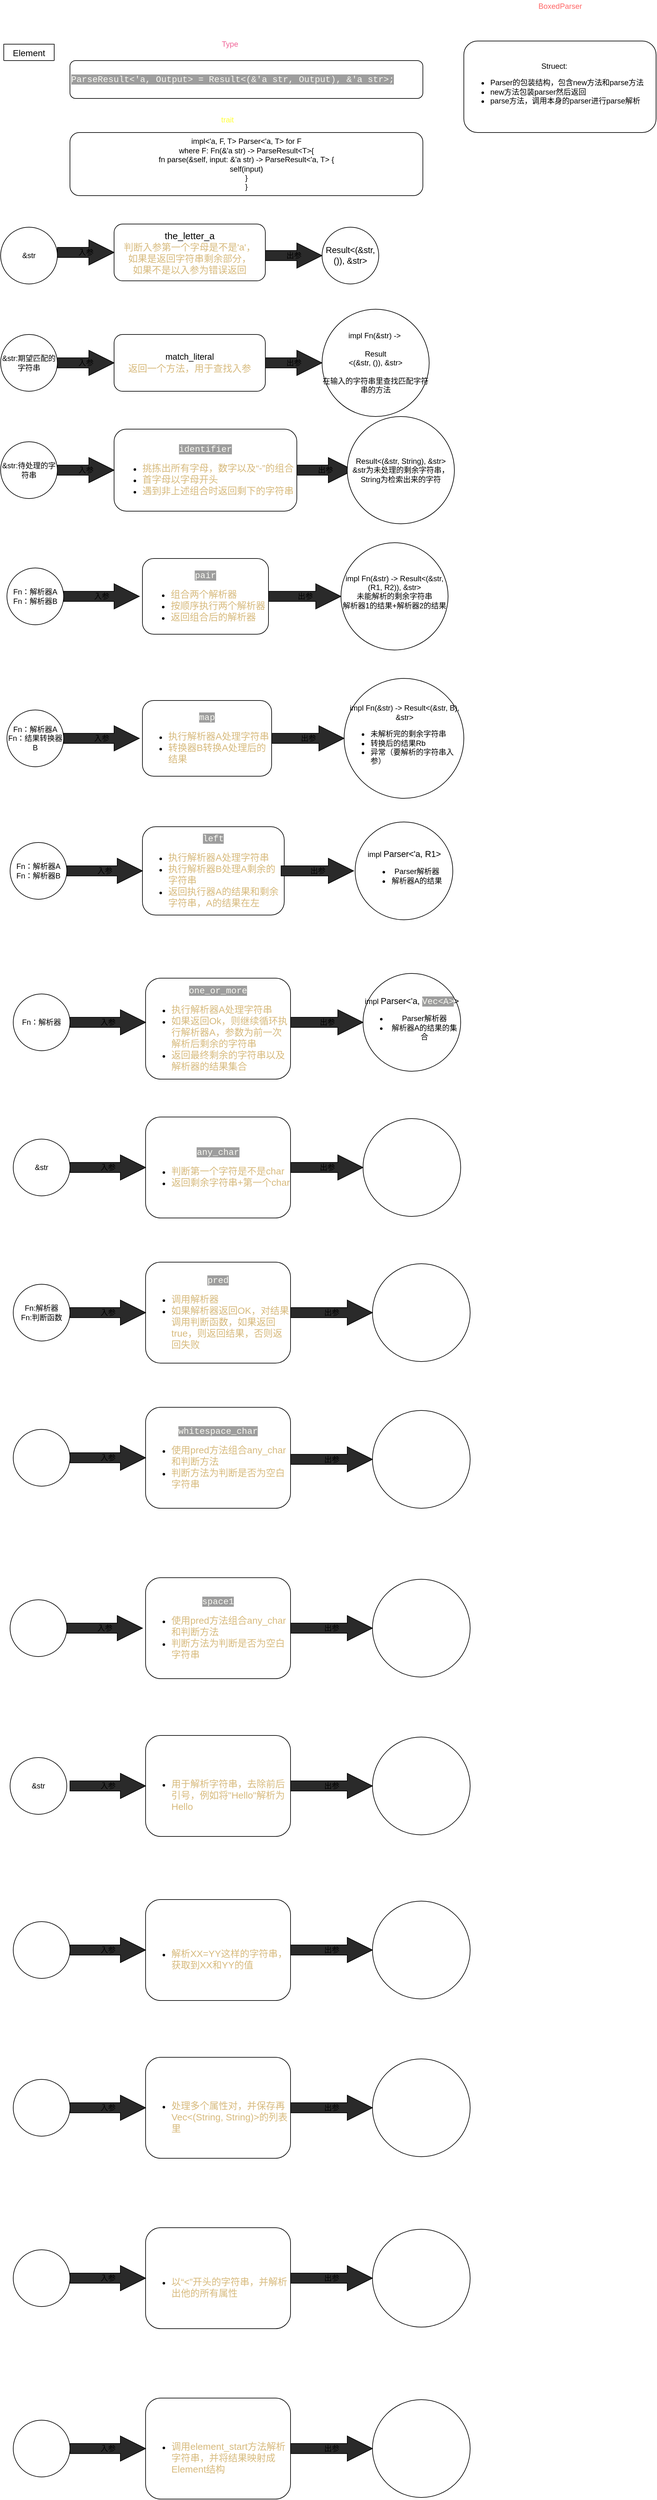 <mxfile>
    <diagram id="ITNncZc6mTnSc8X_e-E-" name="Page-1">
        <mxGraphModel dx="898" dy="1717" grid="1" gridSize="10" guides="1" tooltips="1" connect="1" arrows="1" fold="1" page="1" pageScale="1" pageWidth="827" pageHeight="1169" math="0" shadow="0">
            <root>
                <mxCell id="0"/>
                <mxCell id="1" parent="0"/>
                <mxCell id="2" value="&lt;p style=&quot;line-height: 0%&quot;&gt;&lt;/p&gt;&lt;span style=&quot;font-size: 15px ; text-align: justify&quot;&gt;the_letter_a&lt;/span&gt;&lt;br&gt;&lt;span style=&quot;color: rgb(215 , 186 , 125) ; font-size: 15px ; text-align: justify&quot;&gt;判断入参第一个字母是不是'a'，&lt;/span&gt;&lt;br&gt;&lt;span style=&quot;color: rgb(215 , 186 , 125) ; font-size: 15px ; text-align: justify&quot;&gt;如果是返回字符串剩余部分，&lt;/span&gt;&lt;br&gt;&lt;span style=&quot;font-size: 15px ; color: rgb(215 , 186 , 125)&quot;&gt;如果不是以入参为错误返回&lt;/span&gt;&lt;br&gt;&lt;p&gt;&lt;/p&gt;" style="rounded=1;whiteSpace=wrap;html=1;align=center;verticalAlign=middle;" parent="1" vertex="1">
                    <mxGeometry x="230" y="85" width="240" height="90" as="geometry"/>
                </mxCell>
                <mxCell id="3" value="Element" style="swimlane;fontStyle=0;childLayout=stackLayout;horizontal=1;startSize=26;horizontalStack=0;resizeParent=1;resizeParentMax=0;resizeLast=0;collapsible=1;marginBottom=0;align=center;fontSize=14;" parent="1" vertex="1" collapsed="1">
                    <mxGeometry x="55" y="-200" width="80" height="26" as="geometry">
                        <mxRectangle x="40" y="30" width="160" height="116" as="alternateBounds"/>
                    </mxGeometry>
                </mxCell>
                <mxCell id="4" value="name:String" style="text;strokeColor=none;fillColor=none;spacingLeft=4;spacingRight=4;overflow=hidden;rotatable=0;points=[[0,0.5],[1,0.5]];portConstraint=eastwest;fontSize=12;" parent="3" vertex="1">
                    <mxGeometry y="26" width="80" height="30" as="geometry"/>
                </mxCell>
                <mxCell id="5" value="attributes:Vec&lt;(String, String)&gt;" style="text;strokeColor=none;fillColor=none;spacingLeft=4;spacingRight=4;overflow=hidden;rotatable=0;points=[[0,0.5],[1,0.5]];portConstraint=eastwest;fontSize=12;" parent="3" vertex="1">
                    <mxGeometry y="56" width="80" height="30" as="geometry"/>
                </mxCell>
                <mxCell id="6" value="children:Vec&lt;Element&gt;" style="text;strokeColor=none;fillColor=none;spacingLeft=4;spacingRight=4;overflow=hidden;rotatable=0;points=[[0,0.5],[1,0.5]];portConstraint=eastwest;fontSize=12;" parent="3" vertex="1">
                    <mxGeometry y="86" width="80" height="30" as="geometry"/>
                </mxCell>
                <mxCell id="7" value="&amp;amp;str" style="ellipse;whiteSpace=wrap;html=1;aspect=fixed;" parent="1" vertex="1">
                    <mxGeometry x="50" y="90" width="90" height="90" as="geometry"/>
                </mxCell>
                <mxCell id="8" value="&lt;span style=&quot;font-family: , &amp;#34;consolas&amp;#34; , &amp;#34;liberation mono&amp;#34; , &amp;#34;menlo&amp;#34; , monospace ; font-size: 13.6px&quot;&gt;Result&amp;lt;(&amp;amp;str, ()), &amp;amp;str&amp;gt;&lt;/span&gt;" style="ellipse;whiteSpace=wrap;html=1;aspect=fixed;" parent="1" vertex="1">
                    <mxGeometry x="560" y="90" width="90" height="90" as="geometry"/>
                </mxCell>
                <mxCell id="9" value="入参" style="html=1;shadow=0;dashed=0;align=center;verticalAlign=middle;shape=mxgraph.arrows2.arrow;dy=0.6;dx=40;notch=0;rounded=1;fillColor=#2a2a2a;gradientColor=none;" parent="1" vertex="1">
                    <mxGeometry x="140" y="110" width="90" height="40" as="geometry"/>
                </mxCell>
                <mxCell id="10" value="出参" style="html=1;shadow=0;dashed=0;align=center;verticalAlign=middle;shape=mxgraph.arrows2.arrow;dy=0.6;dx=40;notch=0;rounded=1;fillColor=#2a2a2a;gradientColor=none;" parent="1" vertex="1">
                    <mxGeometry x="470" y="115" width="90" height="40" as="geometry"/>
                </mxCell>
                <mxCell id="11" value="&lt;p style=&quot;line-height: 0%&quot;&gt;&lt;/p&gt;&lt;span style=&quot;font-size: 13.6px ; text-align: justify&quot;&gt;match_literal&lt;/span&gt;&lt;br&gt;&lt;span style=&quot;text-align: justify ; color: rgb(215 , 186 , 125) ; font-size: 15px&quot;&gt;返回一个方法，用于查找入参&lt;br&gt;&lt;/span&gt;&lt;p&gt;&lt;/p&gt;" style="rounded=1;whiteSpace=wrap;html=1;align=center;verticalAlign=middle;horizontal=1;" parent="1" vertex="1">
                    <mxGeometry x="230" y="260" width="240" height="90" as="geometry"/>
                </mxCell>
                <mxCell id="12" value="&amp;amp;str:期望匹配的字符串" style="ellipse;whiteSpace=wrap;html=1;aspect=fixed;" parent="1" vertex="1">
                    <mxGeometry x="50" y="260" width="90" height="90" as="geometry"/>
                </mxCell>
                <mxCell id="13" value="入参" style="html=1;shadow=0;dashed=0;align=center;verticalAlign=middle;shape=mxgraph.arrows2.arrow;dy=0.6;dx=40;notch=0;rounded=1;fillColor=#2a2a2a;gradientColor=none;" parent="1" vertex="1">
                    <mxGeometry x="140" y="285" width="90" height="40" as="geometry"/>
                </mxCell>
                <mxCell id="14" value="&#10;impl Fn(&amp;str) -&gt; &#10;&#10;Result&#10;&lt;(&amp;str, ()), &amp;str&gt;&#10;&#10;在输入的字符串里查找匹配字符串的方法&#10;" style="ellipse;aspect=fixed;align=center;whiteSpace=wrap;labelPosition=center;verticalLabelPosition=middle;verticalAlign=middle;" parent="1" vertex="1">
                    <mxGeometry x="560" y="220" width="170" height="170" as="geometry"/>
                </mxCell>
                <mxCell id="15" value="出参" style="html=1;shadow=0;dashed=0;align=center;verticalAlign=middle;shape=mxgraph.arrows2.arrow;dy=0.6;dx=40;notch=0;rounded=1;fillColor=#2a2a2a;gradientColor=none;" parent="1" vertex="1">
                    <mxGeometry x="470" y="285" width="90" height="40" as="geometry"/>
                </mxCell>
                <mxCell id="16" value="&lt;p style=&quot;line-height: 0%&quot;&gt;&lt;/p&gt;&lt;span style=&quot;color: rgb(248 , 248 , 242) ; font-family: &amp;#34;menlo&amp;#34; , &amp;#34;monaco&amp;#34; , &amp;#34;courier new&amp;#34; , monospace ; font-size: 14px ; background-color: rgba(10 , 10 , 10 , 0.4)&quot;&gt;identifier&lt;/span&gt;&lt;br&gt;&lt;ul&gt;&lt;li style=&quot;text-align: left&quot;&gt;&lt;span style=&quot;color: rgb(215 , 186 , 125) ; font-size: 15px&quot;&gt;挑拣出所有字母，数字以及“-”的组合&lt;/span&gt;&lt;/li&gt;&lt;li style=&quot;text-align: left&quot;&gt;&lt;span style=&quot;color: rgb(215 , 186 , 125) ; font-size: 15px&quot;&gt;首字母以字母开头&lt;/span&gt;&lt;/li&gt;&lt;li style=&quot;text-align: left&quot;&gt;&lt;span style=&quot;color: rgb(215 , 186 , 125) ; font-size: 15px&quot;&gt;遇到非上述组合时返回剩下的字符串&lt;/span&gt;&lt;/li&gt;&lt;/ul&gt;&lt;p&gt;&lt;/p&gt;" style="rounded=1;whiteSpace=wrap;html=1;align=center;verticalAlign=middle;horizontal=1;" parent="1" vertex="1">
                    <mxGeometry x="230" y="410" width="290" height="130" as="geometry"/>
                </mxCell>
                <mxCell id="17" value="&amp;amp;str:待处理的字符串" style="ellipse;whiteSpace=wrap;html=1;aspect=fixed;" parent="1" vertex="1">
                    <mxGeometry x="50" y="430" width="90" height="90" as="geometry"/>
                </mxCell>
                <mxCell id="18" value="入参" style="html=1;shadow=0;dashed=0;align=center;verticalAlign=middle;shape=mxgraph.arrows2.arrow;dy=0.6;dx=40;notch=0;rounded=1;fillColor=#2a2a2a;gradientColor=none;" parent="1" vertex="1">
                    <mxGeometry x="140" y="455" width="90" height="40" as="geometry"/>
                </mxCell>
                <mxCell id="19" value="出参" style="html=1;shadow=0;dashed=0;align=center;verticalAlign=middle;shape=mxgraph.arrows2.arrow;dy=0.6;dx=40;notch=0;rounded=1;fillColor=#2a2a2a;gradientColor=none;" parent="1" vertex="1">
                    <mxGeometry x="520" y="455" width="90" height="40" as="geometry"/>
                </mxCell>
                <mxCell id="20" value="Result&lt;(&amp;str, String), &amp;str&gt;&#10;&amp;str为未处理的剩余字符串，String为检索出来的字符" style="ellipse;aspect=fixed;align=center;whiteSpace=wrap;labelPosition=center;verticalLabelPosition=middle;verticalAlign=middle;" parent="1" vertex="1">
                    <mxGeometry x="600" y="390" width="170" height="170" as="geometry"/>
                </mxCell>
                <mxCell id="22" value="&lt;p style=&quot;line-height: 0%&quot;&gt;&lt;/p&gt;&lt;span style=&quot;color: rgb(248 , 248 , 242) ; font-family: &amp;#34;menlo&amp;#34; , &amp;#34;monaco&amp;#34; , &amp;#34;courier new&amp;#34; , monospace ; font-size: 14px ; background-color: rgba(10 , 10 , 10 , 0.4)&quot;&gt;pair&lt;/span&gt;&lt;br&gt;&lt;ul&gt;&lt;li style=&quot;text-align: left&quot;&gt;&lt;font color=&quot;#d7ba7d&quot;&gt;&lt;span style=&quot;font-size: 15px&quot;&gt;组合两个解析器&lt;/span&gt;&lt;/font&gt;&lt;/li&gt;&lt;li style=&quot;text-align: left&quot;&gt;&lt;span style=&quot;color: rgb(215 , 186 , 125) ; font-size: 15px&quot;&gt;按顺序执行两个解析器&lt;/span&gt;&lt;/li&gt;&lt;li style=&quot;text-align: left&quot;&gt;&lt;span style=&quot;color: rgb(215 , 186 , 125) ; font-size: 15px&quot;&gt;返回组合后的解析器&lt;/span&gt;&lt;/li&gt;&lt;/ul&gt;&lt;p&gt;&lt;/p&gt;" style="rounded=1;whiteSpace=wrap;html=1;align=center;verticalAlign=middle;horizontal=1;" parent="1" vertex="1">
                    <mxGeometry x="275" y="615" width="200" height="120" as="geometry"/>
                </mxCell>
                <mxCell id="23" value="Fn：解析器A&lt;br&gt;Fn：解析器B" style="ellipse;whiteSpace=wrap;html=1;aspect=fixed;" parent="1" vertex="1">
                    <mxGeometry x="60" y="630" width="90" height="90" as="geometry"/>
                </mxCell>
                <mxCell id="24" value="入参" style="html=1;shadow=0;dashed=0;align=center;verticalAlign=middle;shape=mxgraph.arrows2.arrow;dy=0.6;dx=40;notch=0;rounded=1;fillColor=#2a2a2a;gradientColor=none;" parent="1" vertex="1">
                    <mxGeometry x="150" y="655" width="120" height="40" as="geometry"/>
                </mxCell>
                <mxCell id="25" value="impl Fn(&amp;str) -&gt; Result&lt;(&amp;str, (R1, R2)), &amp;str&gt;&#10;未能解析的剩余字符串&#10;解析器1的结果+解析器2的结果&#10;" style="ellipse;aspect=fixed;align=center;whiteSpace=wrap;labelPosition=center;verticalLabelPosition=middle;verticalAlign=middle;" parent="1" vertex="1">
                    <mxGeometry x="590" y="590" width="170" height="170" as="geometry"/>
                </mxCell>
                <mxCell id="26" value="出参" style="html=1;shadow=0;dashed=0;align=center;verticalAlign=middle;shape=mxgraph.arrows2.arrow;dy=0.6;dx=40;notch=0;rounded=1;fillColor=#2a2a2a;gradientColor=none;" parent="1" vertex="1">
                    <mxGeometry x="475" y="655" width="115" height="40" as="geometry"/>
                </mxCell>
                <mxCell id="27" value="&lt;p style=&quot;line-height: 0%&quot;&gt;&lt;/p&gt;&lt;font color=&quot;#f8f8f2&quot; face=&quot;menlo, monaco, courier new, monospace&quot;&gt;&lt;span style=&quot;font-size: 14px ; background-color: rgba(10 , 10 , 10 , 0.4)&quot;&gt;map&lt;/span&gt;&lt;/font&gt;&lt;br&gt;&lt;ul&gt;&lt;li style=&quot;text-align: left&quot;&gt;&lt;font color=&quot;#d7ba7d&quot;&gt;&lt;span style=&quot;font-size: 15px&quot;&gt;执行解析器A处理字符串&lt;/span&gt;&lt;/font&gt;&lt;/li&gt;&lt;li style=&quot;text-align: left&quot;&gt;&lt;span style=&quot;color: rgb(215 , 186 , 125) ; font-size: 15px&quot;&gt;转换器B转换A处理后的结果&lt;/span&gt;&lt;/li&gt;&lt;/ul&gt;&lt;p&gt;&lt;/p&gt;" style="rounded=1;whiteSpace=wrap;html=1;align=center;verticalAlign=middle;horizontal=1;" parent="1" vertex="1">
                    <mxGeometry x="275" y="840" width="205" height="120" as="geometry"/>
                </mxCell>
                <mxCell id="28" value="Fn：解析器A&lt;br&gt;Fn：结果转换器B" style="ellipse;whiteSpace=wrap;html=1;aspect=fixed;" parent="1" vertex="1">
                    <mxGeometry x="60" y="855" width="90" height="90" as="geometry"/>
                </mxCell>
                <mxCell id="29" value="入参" style="html=1;shadow=0;dashed=0;align=center;verticalAlign=middle;shape=mxgraph.arrows2.arrow;dy=0.6;dx=40;notch=0;rounded=1;fillColor=#2a2a2a;gradientColor=none;" parent="1" vertex="1">
                    <mxGeometry x="150" y="880" width="120" height="40" as="geometry"/>
                </mxCell>
                <mxCell id="30" value="&lt;div style=&quot;text-align: center&quot;&gt;&lt;span&gt;impl Fn(&amp;amp;str) -&amp;gt; Result&amp;lt;(&amp;amp;str, B), &amp;amp;str&amp;gt;&lt;/span&gt;&lt;/div&gt;&lt;ul&gt;&lt;li&gt;未解析完的剩余字符串&lt;/li&gt;&lt;li&gt;转换后的结果Rb&lt;/li&gt;&lt;li&gt;异常（要解析的字符串入参）&lt;/li&gt;&lt;/ul&gt;" style="ellipse;aspect=fixed;align=left;whiteSpace=wrap;labelPosition=center;verticalLabelPosition=middle;verticalAlign=middle;html=1;" parent="1" vertex="1">
                    <mxGeometry x="595" y="805" width="190" height="190" as="geometry"/>
                </mxCell>
                <mxCell id="31" value="&lt;span style=&quot;color: rgb(248 , 248 , 242) ; font-family: &amp;#34;menlo&amp;#34; , &amp;#34;monaco&amp;#34; , &amp;#34;courier new&amp;#34; , monospace ; font-size: 14px ; background-color: rgba(10 , 10 , 10 , 0.4)&quot;&gt;ParseResult&amp;lt;'a, Output&amp;gt; = Result&amp;lt;(&amp;amp;'a str, Output), &amp;amp;'a str&amp;gt;;&lt;/span&gt;" style="rounded=1;whiteSpace=wrap;html=1;align=left;" parent="1" vertex="1">
                    <mxGeometry x="160" y="-174" width="560" height="60" as="geometry"/>
                </mxCell>
                <mxCell id="32" value="impl&amp;lt;'a, F, T&amp;gt; Parser&amp;lt;'a, T&amp;gt; for F &lt;br&gt;where F: Fn(&amp;amp;'a str) -&amp;gt; ParseResult&amp;lt;T&amp;gt;{&lt;br&gt;  fn parse(&amp;amp;self, input: &amp;amp;'a str) -&amp;gt; ParseResult&amp;lt;'a, T&amp;gt; {&lt;br&gt;    self(input)&lt;br&gt;  }&lt;br&gt;}" style="rounded=1;whiteSpace=wrap;align=center;html=1;" parent="1" vertex="1">
                    <mxGeometry x="160" y="-60" width="560" height="100" as="geometry"/>
                </mxCell>
                <mxCell id="33" value="Type" style="text;html=1;strokeColor=none;fillColor=none;align=center;verticalAlign=middle;whiteSpace=wrap;rounded=0;fontColor=#F06296;" parent="1" vertex="1">
                    <mxGeometry x="394" y="-210" width="40" height="20" as="geometry"/>
                </mxCell>
                <mxCell id="34" value="trait" style="text;html=1;strokeColor=none;fillColor=none;align=center;verticalAlign=middle;whiteSpace=wrap;rounded=0;fontColor=#FFFF33;" parent="1" vertex="1">
                    <mxGeometry x="390" y="-90" width="40" height="20" as="geometry"/>
                </mxCell>
                <mxCell id="35" value="&lt;p style=&quot;line-height: 0%&quot;&gt;&lt;/p&gt;&lt;font color=&quot;#f8f8f2&quot; face=&quot;menlo, monaco, courier new, monospace&quot;&gt;&lt;span style=&quot;font-size: 14px ; background-color: rgba(10 , 10 , 10 , 0.4)&quot;&gt;left&lt;/span&gt;&lt;/font&gt;&lt;br&gt;&lt;ul&gt;&lt;li style=&quot;text-align: left&quot;&gt;&lt;font color=&quot;#d7ba7d&quot;&gt;&lt;span style=&quot;font-size: 15px&quot;&gt;执行解析器A处理字符串&lt;/span&gt;&lt;/font&gt;&lt;/li&gt;&lt;li style=&quot;text-align: left&quot;&gt;&lt;span style=&quot;color: rgb(215 , 186 , 125) ; font-size: 15px&quot;&gt;执行解析器B处理A剩余的字符串&lt;/span&gt;&lt;/li&gt;&lt;li style=&quot;text-align: left&quot;&gt;&lt;span style=&quot;color: rgb(215 , 186 , 125) ; font-size: 15px&quot;&gt;返回执行器A的结果和剩余字符串，A的结果在左&lt;/span&gt;&lt;/li&gt;&lt;/ul&gt;&lt;p&gt;&lt;/p&gt;" style="rounded=1;whiteSpace=wrap;html=1;align=center;verticalAlign=middle;horizontal=1;" parent="1" vertex="1">
                    <mxGeometry x="275" y="1040" width="225" height="140" as="geometry"/>
                </mxCell>
                <mxCell id="36" value="Fn：解析器A&lt;br&gt;Fn：解析器B" style="ellipse;whiteSpace=wrap;html=1;aspect=fixed;" parent="1" vertex="1">
                    <mxGeometry x="65" y="1065" width="90" height="90" as="geometry"/>
                </mxCell>
                <mxCell id="37" value="入参" style="html=1;shadow=0;dashed=0;align=center;verticalAlign=middle;shape=mxgraph.arrows2.arrow;dy=0.6;dx=40;notch=0;rounded=1;fillColor=#2a2a2a;gradientColor=none;" parent="1" vertex="1">
                    <mxGeometry x="155" y="1090" width="120" height="40" as="geometry"/>
                </mxCell>
                <mxCell id="38" value="出参" style="html=1;shadow=0;dashed=0;align=center;verticalAlign=middle;shape=mxgraph.arrows2.arrow;dy=0.6;dx=40;notch=0;rounded=1;fillColor=#2a2a2a;gradientColor=none;" parent="1" vertex="1">
                    <mxGeometry x="480" y="880" width="115" height="40" as="geometry"/>
                </mxCell>
                <mxCell id="39" value="&lt;div style=&quot;&quot;&gt;&lt;span&gt;impl&amp;nbsp;&lt;/span&gt;&lt;span style=&quot;font-size: 13.6px;&quot;&gt;Parser&amp;lt;'a, R1&amp;gt;&lt;/span&gt;&lt;/div&gt;&lt;ul&gt;&lt;li&gt;Parser解析器&lt;/li&gt;&lt;li&gt;解析器A的结果&lt;/li&gt;&lt;/ul&gt;" style="ellipse;aspect=fixed;align=center;whiteSpace=wrap;labelPosition=center;verticalLabelPosition=middle;verticalAlign=middle;html=1;" parent="1" vertex="1">
                    <mxGeometry x="612.5" y="1032.5" width="155" height="155" as="geometry"/>
                </mxCell>
                <mxCell id="40" value="出参" style="html=1;shadow=0;dashed=0;align=center;verticalAlign=middle;shape=mxgraph.arrows2.arrow;dy=0.6;dx=40;notch=0;rounded=1;fillColor=#2a2a2a;gradientColor=none;" parent="1" vertex="1">
                    <mxGeometry x="495" y="1090" width="115" height="40" as="geometry"/>
                </mxCell>
                <mxCell id="41" value="&lt;p style=&quot;line-height: 0%&quot;&gt;&lt;/p&gt;&lt;span style=&quot;color: rgb(248 , 248 , 242) ; font-family: &amp;#34;menlo&amp;#34; , &amp;#34;monaco&amp;#34; , &amp;#34;courier new&amp;#34; , monospace ; font-size: 14px ; background-color: rgba(10 , 10 , 10 , 0.4)&quot;&gt;one_or_more&lt;/span&gt;&lt;br&gt;&lt;ul&gt;&lt;li style=&quot;text-align: left&quot;&gt;&lt;font color=&quot;#d7ba7d&quot;&gt;&lt;span style=&quot;font-size: 15px&quot;&gt;执行解析器A处理字符串&lt;/span&gt;&lt;/font&gt;&lt;/li&gt;&lt;li style=&quot;text-align: left&quot;&gt;&lt;font color=&quot;#d7ba7d&quot;&gt;&lt;span style=&quot;font-size: 15px&quot;&gt;如果返回Ok，则继续循环执行解析器A，参数为前一次解析后剩余的字符串&lt;/span&gt;&lt;/font&gt;&lt;/li&gt;&lt;li style=&quot;text-align: left&quot;&gt;&lt;font color=&quot;#d7ba7d&quot;&gt;&lt;span style=&quot;font-size: 15px&quot;&gt;返回最终剩余的字符串以及解析器的结果集合&lt;/span&gt;&lt;/font&gt;&lt;/li&gt;&lt;/ul&gt;&lt;p&gt;&lt;/p&gt;" style="rounded=1;whiteSpace=wrap;html=1;align=center;verticalAlign=middle;horizontal=1;" parent="1" vertex="1">
                    <mxGeometry x="280" y="1280" width="230" height="160" as="geometry"/>
                </mxCell>
                <mxCell id="42" value="Fn：解析器" style="ellipse;whiteSpace=wrap;html=1;aspect=fixed;" parent="1" vertex="1">
                    <mxGeometry x="70" y="1305" width="90" height="90" as="geometry"/>
                </mxCell>
                <mxCell id="43" value="入参" style="html=1;shadow=0;dashed=0;align=center;verticalAlign=middle;shape=mxgraph.arrows2.arrow;dy=0.6;dx=40;notch=0;rounded=1;fillColor=#2a2a2a;gradientColor=none;" parent="1" vertex="1">
                    <mxGeometry x="160" y="1330" width="120" height="40" as="geometry"/>
                </mxCell>
                <mxCell id="44" value="&lt;div&gt;&lt;span&gt;impl&amp;nbsp;&lt;/span&gt;&lt;span style=&quot;font-size: 13.6px&quot;&gt;Parser&amp;lt;'a,&amp;nbsp;&lt;/span&gt;&lt;span style=&quot;color: rgb(248 , 248 , 242) ; font-family: &amp;#34;menlo&amp;#34; , &amp;#34;monaco&amp;#34; , &amp;#34;courier new&amp;#34; , monospace ; font-size: 14px ; background-color: rgba(10 , 10 , 10 , 0.4)&quot;&gt;Vec&amp;lt;A&amp;gt;&lt;/span&gt;&lt;span style=&quot;font-size: 13.6px&quot;&gt;&amp;gt;&lt;/span&gt;&lt;/div&gt;&lt;ul&gt;&lt;li&gt;Parser解析器&lt;/li&gt;&lt;li&gt;解析器A的结果的集合&lt;/li&gt;&lt;/ul&gt;" style="ellipse;aspect=fixed;align=center;whiteSpace=wrap;labelPosition=center;verticalLabelPosition=middle;verticalAlign=middle;html=1;" parent="1" vertex="1">
                    <mxGeometry x="625" y="1272.5" width="155" height="155" as="geometry"/>
                </mxCell>
                <mxCell id="45" value="出参" style="html=1;shadow=0;dashed=0;align=center;verticalAlign=middle;shape=mxgraph.arrows2.arrow;dy=0.6;dx=40;notch=0;rounded=1;fillColor=#2a2a2a;gradientColor=none;" parent="1" vertex="1">
                    <mxGeometry x="510" y="1330" width="115" height="40" as="geometry"/>
                </mxCell>
                <mxCell id="48" value="&lt;p style=&quot;line-height: 0%&quot;&gt;&lt;/p&gt;&lt;span style=&quot;color: rgb(248 , 248 , 242) ; font-family: &amp;#34;menlo&amp;#34; , &amp;#34;monaco&amp;#34; , &amp;#34;courier new&amp;#34; , monospace ; font-size: 14px ; background-color: rgba(10 , 10 , 10 , 0.4)&quot;&gt;any_char&lt;/span&gt;&lt;br&gt;&lt;ul&gt;&lt;li style=&quot;text-align: left&quot;&gt;&lt;font color=&quot;#d7ba7d&quot;&gt;&lt;span style=&quot;font-size: 15px&quot;&gt;判断第一个字符是不是char&lt;/span&gt;&lt;/font&gt;&lt;/li&gt;&lt;li style=&quot;text-align: left&quot;&gt;&lt;font color=&quot;#d7ba7d&quot;&gt;&lt;span style=&quot;font-size: 15px&quot;&gt;返回剩余字符串+第一个char&lt;/span&gt;&lt;/font&gt;&lt;/li&gt;&lt;/ul&gt;&lt;p&gt;&lt;/p&gt;" style="rounded=1;whiteSpace=wrap;html=1;align=center;verticalAlign=middle;horizontal=1;" parent="1" vertex="1">
                    <mxGeometry x="280" y="1500" width="230" height="160" as="geometry"/>
                </mxCell>
                <mxCell id="49" value="&amp;amp;str" style="ellipse;whiteSpace=wrap;html=1;aspect=fixed;" parent="1" vertex="1">
                    <mxGeometry x="70" y="1535" width="90" height="90" as="geometry"/>
                </mxCell>
                <mxCell id="50" value="入参" style="html=1;shadow=0;dashed=0;align=center;verticalAlign=middle;shape=mxgraph.arrows2.arrow;dy=0.6;dx=40;notch=0;rounded=1;fillColor=#2a2a2a;gradientColor=none;" parent="1" vertex="1">
                    <mxGeometry x="160" y="1560" width="120" height="40" as="geometry"/>
                </mxCell>
                <mxCell id="51" value="ParseResult&lt;char&gt;&#10;未处理的剩余的字符串&#10;第一个字符&lt;/char&gt;" style="ellipse;aspect=fixed;align=center;whiteSpace=wrap;labelPosition=center;verticalLabelPosition=middle;verticalAlign=middle;fontColor=#FFFFFF;" parent="1" vertex="1">
                    <mxGeometry x="625" y="1502.5" width="155" height="155" as="geometry"/>
                </mxCell>
                <mxCell id="52" value="出参" style="html=1;shadow=0;dashed=0;align=center;verticalAlign=middle;shape=mxgraph.arrows2.arrow;dy=0.6;dx=40;notch=0;rounded=1;fillColor=#2a2a2a;gradientColor=none;" parent="1" vertex="1">
                    <mxGeometry x="510" y="1560" width="115" height="40" as="geometry"/>
                </mxCell>
                <mxCell id="53" value="&lt;p style=&quot;line-height: 0%&quot;&gt;&lt;/p&gt;&lt;span style=&quot;color: rgb(248 , 248 , 242) ; font-family: &amp;#34;menlo&amp;#34; , &amp;#34;monaco&amp;#34; , &amp;#34;courier new&amp;#34; , monospace ; font-size: 14px ; background-color: rgba(10 , 10 , 10 , 0.4)&quot;&gt;pred&lt;/span&gt;&lt;br&gt;&lt;ul&gt;&lt;li style=&quot;text-align: left&quot;&gt;&lt;font color=&quot;#d7ba7d&quot;&gt;&lt;span style=&quot;font-size: 15px&quot;&gt;调用解析器&lt;/span&gt;&lt;/font&gt;&lt;/li&gt;&lt;li style=&quot;text-align: left&quot;&gt;&lt;font color=&quot;#d7ba7d&quot;&gt;&lt;span style=&quot;font-size: 15px&quot;&gt;如果解析器返回OK，对结果调用判断函数，如果返回true，则返回结果，否则返回失败&lt;/span&gt;&lt;/font&gt;&lt;/li&gt;&lt;/ul&gt;&lt;p&gt;&lt;/p&gt;" style="rounded=1;whiteSpace=wrap;html=1;align=center;verticalAlign=middle;horizontal=1;" parent="1" vertex="1">
                    <mxGeometry x="280" y="1730" width="230" height="160" as="geometry"/>
                </mxCell>
                <mxCell id="54" value="Fn:解析器&lt;br&gt;Fn:判断函数" style="ellipse;whiteSpace=wrap;html=1;aspect=fixed;" parent="1" vertex="1">
                    <mxGeometry x="70" y="1765" width="90" height="90" as="geometry"/>
                </mxCell>
                <mxCell id="55" value="入参" style="html=1;shadow=0;dashed=0;align=center;verticalAlign=middle;shape=mxgraph.arrows2.arrow;dy=0.6;dx=40;notch=0;rounded=1;fillColor=#2a2a2a;gradientColor=none;" parent="1" vertex="1">
                    <mxGeometry x="160" y="1790" width="120" height="40" as="geometry"/>
                </mxCell>
                <mxCell id="56" value="impl Parser&lt;'a, A&gt;&#10;解析器" style="ellipse;aspect=fixed;align=center;whiteSpace=wrap;labelPosition=center;verticalLabelPosition=middle;verticalAlign=middle;fontColor=#FFFFFF;" parent="1" vertex="1">
                    <mxGeometry x="640" y="1732.5" width="155" height="155" as="geometry"/>
                </mxCell>
                <mxCell id="57" value="出参" style="html=1;shadow=0;dashed=0;align=center;verticalAlign=middle;shape=mxgraph.arrows2.arrow;dy=0.6;dx=40;notch=0;rounded=1;fillColor=#2a2a2a;gradientColor=none;" parent="1" vertex="1">
                    <mxGeometry x="510" y="1790" width="130" height="40" as="geometry"/>
                </mxCell>
                <mxCell id="58" value="&lt;p style=&quot;line-height: 0%&quot;&gt;&lt;/p&gt;&lt;font color=&quot;#f8f8f2&quot; face=&quot;menlo, monaco, courier new, monospace&quot;&gt;&lt;span style=&quot;font-size: 14px ; background-color: rgba(10 , 10 , 10 , 0.4)&quot;&gt;whitespace_char&lt;/span&gt;&lt;/font&gt;&lt;br&gt;&lt;ul&gt;&lt;li style=&quot;text-align: left&quot;&gt;&lt;font color=&quot;#d7ba7d&quot;&gt;&lt;span style=&quot;font-size: 15px&quot;&gt;使用pred方法组合any_char和判断方法&lt;/span&gt;&lt;/font&gt;&lt;/li&gt;&lt;li style=&quot;text-align: left&quot;&gt;&lt;font color=&quot;#d7ba7d&quot;&gt;&lt;span style=&quot;font-size: 15px&quot;&gt;判断方法为判断是否为空白字符串&lt;/span&gt;&lt;/font&gt;&lt;/li&gt;&lt;/ul&gt;&lt;p&gt;&lt;/p&gt;" style="rounded=1;whiteSpace=wrap;html=1;align=center;verticalAlign=middle;horizontal=1;" parent="1" vertex="1">
                    <mxGeometry x="280" y="1960" width="230" height="160" as="geometry"/>
                </mxCell>
                <mxCell id="59" value="" style="ellipse;whiteSpace=wrap;html=1;aspect=fixed;" parent="1" vertex="1">
                    <mxGeometry x="70" y="1995" width="90" height="90" as="geometry"/>
                </mxCell>
                <mxCell id="60" value="入参" style="html=1;shadow=0;dashed=0;align=center;verticalAlign=middle;shape=mxgraph.arrows2.arrow;dy=0.6;dx=40;notch=0;rounded=1;fillColor=#2a2a2a;gradientColor=none;" parent="1" vertex="1">
                    <mxGeometry x="160" y="2020" width="120" height="40" as="geometry"/>
                </mxCell>
                <mxCell id="61" value="impl Parser&lt;'a, char&gt;&#10;解析器" style="ellipse;aspect=fixed;align=center;whiteSpace=wrap;labelPosition=center;verticalLabelPosition=middle;verticalAlign=middle;fontColor=#FFFFFF;" parent="1" vertex="1">
                    <mxGeometry x="640" y="1965" width="155" height="155" as="geometry"/>
                </mxCell>
                <mxCell id="62" value="出参" style="html=1;shadow=0;dashed=0;align=center;verticalAlign=middle;shape=mxgraph.arrows2.arrow;dy=0.6;dx=40;notch=0;rounded=1;fillColor=#2a2a2a;gradientColor=none;" parent="1" vertex="1">
                    <mxGeometry x="510" y="2022.5" width="130" height="40" as="geometry"/>
                </mxCell>
                <mxCell id="63" value="&lt;p style=&quot;line-height: 0%&quot;&gt;&lt;/p&gt;&lt;font color=&quot;#f8f8f2&quot; face=&quot;menlo, monaco, courier new, monospace&quot;&gt;&lt;span style=&quot;font-size: 14px ; background-color: rgba(10 , 10 , 10 , 0.4)&quot;&gt;space1&lt;/span&gt;&lt;/font&gt;&lt;br&gt;&lt;ul&gt;&lt;li style=&quot;text-align: left&quot;&gt;&lt;font color=&quot;#d7ba7d&quot;&gt;&lt;span style=&quot;font-size: 15px&quot;&gt;使用pred方法组合any_char和判断方法&lt;/span&gt;&lt;/font&gt;&lt;/li&gt;&lt;li style=&quot;text-align: left&quot;&gt;&lt;font color=&quot;#d7ba7d&quot;&gt;&lt;span style=&quot;font-size: 15px&quot;&gt;判断方法为判断是否为空白字符串&lt;/span&gt;&lt;/font&gt;&lt;/li&gt;&lt;/ul&gt;&lt;p&gt;&lt;/p&gt;" style="rounded=1;whiteSpace=wrap;html=1;align=center;verticalAlign=middle;horizontal=1;" parent="1" vertex="1">
                    <mxGeometry x="280" y="2230" width="230" height="160" as="geometry"/>
                </mxCell>
                <mxCell id="64" value="" style="ellipse;whiteSpace=wrap;html=1;aspect=fixed;" parent="1" vertex="1">
                    <mxGeometry x="65" y="2265" width="90" height="90" as="geometry"/>
                </mxCell>
                <mxCell id="65" value="入参" style="html=1;shadow=0;dashed=0;align=center;verticalAlign=middle;shape=mxgraph.arrows2.arrow;dy=0.6;dx=40;notch=0;rounded=1;fillColor=#2a2a2a;gradientColor=none;" parent="1" vertex="1">
                    <mxGeometry x="155" y="2290" width="120" height="40" as="geometry"/>
                </mxCell>
                <mxCell id="66" value="impl Parser&lt;'a, Vec&lt;char&gt;&gt;&#10;解析器" style="ellipse;aspect=fixed;align=center;whiteSpace=wrap;labelPosition=center;verticalLabelPosition=middle;verticalAlign=middle;fontColor=#FFFFFF;" parent="1" vertex="1">
                    <mxGeometry x="640" y="2232.5" width="155" height="155" as="geometry"/>
                </mxCell>
                <mxCell id="67" value="出参" style="html=1;shadow=0;dashed=0;align=center;verticalAlign=middle;shape=mxgraph.arrows2.arrow;dy=0.6;dx=40;notch=0;rounded=1;fillColor=#2a2a2a;gradientColor=none;" parent="1" vertex="1">
                    <mxGeometry x="510" y="2290" width="130" height="40" as="geometry"/>
                </mxCell>
                <mxCell id="68" value="&lt;p style=&quot;line-height: 0%&quot;&gt;&lt;/p&gt;&lt;span style=&quot;font-family: , &amp;#34;consolas&amp;#34; , &amp;#34;liberation mono&amp;#34; , &amp;#34;menlo&amp;#34; , monospace ; font-size: 13.6px&quot;&gt;&lt;font color=&quot;#ffffff&quot;&gt;quoted_string&lt;/font&gt;&lt;/span&gt;&lt;ul&gt;&lt;li style=&quot;text-align: left&quot;&gt;&lt;font color=&quot;#d7ba7d&quot;&gt;&lt;span style=&quot;font-size: 15px&quot;&gt;用于解析字符串，去除前后引号，例如将&quot;Hello&quot;解析为Hello&lt;/span&gt;&lt;/font&gt;&lt;/li&gt;&lt;/ul&gt;&lt;p&gt;&lt;/p&gt;" style="rounded=1;whiteSpace=wrap;html=1;align=center;verticalAlign=middle;horizontal=1;" parent="1" vertex="1">
                    <mxGeometry x="280" y="2480" width="230" height="160" as="geometry"/>
                </mxCell>
                <mxCell id="69" value="&amp;amp;str" style="ellipse;whiteSpace=wrap;html=1;aspect=fixed;" parent="1" vertex="1">
                    <mxGeometry x="65" y="2515" width="90" height="90" as="geometry"/>
                </mxCell>
                <mxCell id="70" value="入参" style="html=1;shadow=0;dashed=0;align=center;verticalAlign=middle;shape=mxgraph.arrows2.arrow;dy=0.6;dx=40;notch=0;rounded=1;fillColor=#2a2a2a;gradientColor=none;" parent="1" vertex="1">
                    <mxGeometry x="160" y="2540" width="120" height="40" as="geometry"/>
                </mxCell>
                <mxCell id="71" value="impl Parser&lt;'a, Vec&lt;char&gt;&gt;&#10;解析器" style="ellipse;aspect=fixed;align=center;whiteSpace=wrap;labelPosition=center;verticalLabelPosition=middle;verticalAlign=middle;fontColor=#FFFFFF;" parent="1" vertex="1">
                    <mxGeometry x="640" y="2482.5" width="155" height="155" as="geometry"/>
                </mxCell>
                <mxCell id="72" value="出参" style="html=1;shadow=0;dashed=0;align=center;verticalAlign=middle;shape=mxgraph.arrows2.arrow;dy=0.6;dx=40;notch=0;rounded=1;fillColor=#2a2a2a;gradientColor=none;" parent="1" vertex="1">
                    <mxGeometry x="510" y="2540" width="130" height="40" as="geometry"/>
                </mxCell>
                <mxCell id="73" value="&lt;p style=&quot;line-height: 0%&quot;&gt;&lt;/p&gt;&lt;span style=&quot;font-family: , &amp;#34;consolas&amp;#34; , &amp;#34;liberation mono&amp;#34; , &amp;#34;menlo&amp;#34; , monospace ; font-size: 13.6px&quot;&gt;&lt;font color=&quot;#ffffff&quot;&gt;pair_attribute&lt;/font&gt;&lt;/span&gt;&lt;ul&gt;&lt;li style=&quot;text-align: left&quot;&gt;&lt;font color=&quot;#d7ba7d&quot;&gt;&lt;span style=&quot;font-size: 15px&quot;&gt;解析XX=YY这样的字符串，获取到XX和YY的值&lt;/span&gt;&lt;/font&gt;&lt;/li&gt;&lt;/ul&gt;&lt;p&gt;&lt;/p&gt;" style="rounded=1;whiteSpace=wrap;html=1;align=center;verticalAlign=middle;horizontal=1;" parent="1" vertex="1">
                    <mxGeometry x="280" y="2740" width="230" height="160" as="geometry"/>
                </mxCell>
                <mxCell id="74" value="" style="ellipse;whiteSpace=wrap;html=1;aspect=fixed;" parent="1" vertex="1">
                    <mxGeometry x="70" y="2775" width="90" height="90" as="geometry"/>
                </mxCell>
                <mxCell id="75" value="入参" style="html=1;shadow=0;dashed=0;align=center;verticalAlign=middle;shape=mxgraph.arrows2.arrow;dy=0.6;dx=40;notch=0;rounded=1;fillColor=#2a2a2a;gradientColor=none;" parent="1" vertex="1">
                    <mxGeometry x="160" y="2800" width="120" height="40" as="geometry"/>
                </mxCell>
                <mxCell id="76" value="impl Parser&lt;'a, (String, String)&gt;&#10;解析器" style="ellipse;aspect=fixed;align=center;whiteSpace=wrap;labelPosition=center;verticalLabelPosition=middle;verticalAlign=middle;fontColor=#FFFFFF;" parent="1" vertex="1">
                    <mxGeometry x="640" y="2742.5" width="155" height="155" as="geometry"/>
                </mxCell>
                <mxCell id="77" value="出参" style="html=1;shadow=0;dashed=0;align=center;verticalAlign=middle;shape=mxgraph.arrows2.arrow;dy=0.6;dx=40;notch=0;rounded=1;fillColor=#2a2a2a;gradientColor=none;" parent="1" vertex="1">
                    <mxGeometry x="510" y="2800" width="130" height="40" as="geometry"/>
                </mxCell>
                <mxCell id="78" value="&lt;p style=&quot;line-height: 0%&quot;&gt;&lt;/p&gt;&lt;span style=&quot;font-family: , &amp;#34;consolas&amp;#34; , &amp;#34;liberation mono&amp;#34; , &amp;#34;menlo&amp;#34; , monospace ; font-size: 13.6px&quot;&gt;&lt;font color=&quot;#ffffff&quot;&gt;attributes&lt;/font&gt;&lt;/span&gt;&lt;ul&gt;&lt;li style=&quot;text-align: left&quot;&gt;&lt;font color=&quot;#d7ba7d&quot;&gt;&lt;span style=&quot;font-size: 15px&quot;&gt;处理多个属性对，并保存再Vec&amp;lt;(String, String)&amp;gt;的列表里&lt;/span&gt;&lt;/font&gt;&lt;/li&gt;&lt;/ul&gt;&lt;p&gt;&lt;/p&gt;" style="rounded=1;whiteSpace=wrap;html=1;align=center;verticalAlign=middle;horizontal=1;" parent="1" vertex="1">
                    <mxGeometry x="280" y="2990" width="230" height="160" as="geometry"/>
                </mxCell>
                <mxCell id="79" value="" style="ellipse;whiteSpace=wrap;html=1;aspect=fixed;" parent="1" vertex="1">
                    <mxGeometry x="70" y="3025" width="90" height="90" as="geometry"/>
                </mxCell>
                <mxCell id="80" value="入参" style="html=1;shadow=0;dashed=0;align=center;verticalAlign=middle;shape=mxgraph.arrows2.arrow;dy=0.6;dx=40;notch=0;rounded=1;fillColor=#2a2a2a;gradientColor=none;" parent="1" vertex="1">
                    <mxGeometry x="160" y="3050" width="120" height="40" as="geometry"/>
                </mxCell>
                <mxCell id="81" value="impl Parser&lt;'a, Vec&lt;(String, String)&gt;&gt;&#10;解析器" style="ellipse;aspect=fixed;align=center;whiteSpace=wrap;labelPosition=center;verticalLabelPosition=middle;verticalAlign=middle;fontColor=#FFFFFF;" parent="1" vertex="1">
                    <mxGeometry x="640" y="2992.5" width="155" height="155" as="geometry"/>
                </mxCell>
                <mxCell id="82" value="出参" style="html=1;shadow=0;dashed=0;align=center;verticalAlign=middle;shape=mxgraph.arrows2.arrow;dy=0.6;dx=40;notch=0;rounded=1;fillColor=#2a2a2a;gradientColor=none;" parent="1" vertex="1">
                    <mxGeometry x="510" y="3050" width="130" height="40" as="geometry"/>
                </mxCell>
                <mxCell id="83" value="&lt;p style=&quot;line-height: 0%&quot;&gt;&lt;/p&gt;&lt;span style=&quot;font-family: , &amp;#34;consolas&amp;#34; , &amp;#34;liberation mono&amp;#34; , &amp;#34;menlo&amp;#34; , monospace ; font-size: 13.6px&quot;&gt;&lt;font color=&quot;#ffffff&quot;&gt;element_start&lt;/font&gt;&lt;/span&gt;&lt;ul&gt;&lt;li style=&quot;text-align: left&quot;&gt;&lt;font color=&quot;#d7ba7d&quot;&gt;&lt;span style=&quot;font-size: 15px&quot;&gt;以“&amp;lt;”开头的字符串，并解析出他的所有属性&lt;/span&gt;&lt;/font&gt;&lt;/li&gt;&lt;/ul&gt;&lt;p&gt;&lt;/p&gt;" style="rounded=1;whiteSpace=wrap;html=1;align=center;verticalAlign=middle;horizontal=1;" parent="1" vertex="1">
                    <mxGeometry x="280" y="3260" width="230" height="160" as="geometry"/>
                </mxCell>
                <mxCell id="84" value="" style="ellipse;whiteSpace=wrap;html=1;aspect=fixed;" parent="1" vertex="1">
                    <mxGeometry x="70" y="3295" width="90" height="90" as="geometry"/>
                </mxCell>
                <mxCell id="85" value="入参" style="html=1;shadow=0;dashed=0;align=center;verticalAlign=middle;shape=mxgraph.arrows2.arrow;dy=0.6;dx=40;notch=0;rounded=1;fillColor=#2a2a2a;gradientColor=none;" parent="1" vertex="1">
                    <mxGeometry x="160" y="3320" width="120" height="40" as="geometry"/>
                </mxCell>
                <mxCell id="86" value="impl Parser&lt;'a, Vec&lt;(String, String)&gt;&gt;&#10;解析器" style="ellipse;aspect=fixed;align=center;whiteSpace=wrap;labelPosition=center;verticalLabelPosition=middle;verticalAlign=middle;fontColor=#FFFFFF;" parent="1" vertex="1">
                    <mxGeometry x="640" y="3262.5" width="155" height="155" as="geometry"/>
                </mxCell>
                <mxCell id="87" value="出参" style="html=1;shadow=0;dashed=0;align=center;verticalAlign=middle;shape=mxgraph.arrows2.arrow;dy=0.6;dx=40;notch=0;rounded=1;fillColor=#2a2a2a;gradientColor=none;" parent="1" vertex="1">
                    <mxGeometry x="510" y="3320" width="130" height="40" as="geometry"/>
                </mxCell>
                <mxCell id="88" value="&lt;p style=&quot;line-height: 0%&quot;&gt;&lt;/p&gt;&lt;span style=&quot;font-family: , &amp;#34;consolas&amp;#34; , &amp;#34;liberation mono&amp;#34; , &amp;#34;menlo&amp;#34; , monospace ; font-size: 13.6px&quot;&gt;&lt;font color=&quot;#ffffff&quot;&gt;single_element&lt;/font&gt;&lt;/span&gt;&lt;ul&gt;&lt;li style=&quot;text-align: left&quot;&gt;&lt;font color=&quot;#d7ba7d&quot;&gt;&lt;span style=&quot;font-size: 15px&quot;&gt;调用element_start方法解析字符串，并将结果映射成Element结构&lt;/span&gt;&lt;/font&gt;&lt;/li&gt;&lt;/ul&gt;&lt;p&gt;&lt;/p&gt;" style="rounded=1;whiteSpace=wrap;html=1;align=center;verticalAlign=middle;horizontal=1;" vertex="1" parent="1">
                    <mxGeometry x="280" y="3530" width="230" height="160" as="geometry"/>
                </mxCell>
                <mxCell id="89" value="" style="ellipse;whiteSpace=wrap;html=1;aspect=fixed;" vertex="1" parent="1">
                    <mxGeometry x="70" y="3565" width="90" height="90" as="geometry"/>
                </mxCell>
                <mxCell id="90" value="入参" style="html=1;shadow=0;dashed=0;align=center;verticalAlign=middle;shape=mxgraph.arrows2.arrow;dy=0.6;dx=40;notch=0;rounded=1;fillColor=#2a2a2a;gradientColor=none;" vertex="1" parent="1">
                    <mxGeometry x="160" y="3590" width="120" height="40" as="geometry"/>
                </mxCell>
                <mxCell id="91" value="impl Parser&lt;'a, Element&gt;&#10;解析器" style="ellipse;aspect=fixed;align=center;whiteSpace=wrap;labelPosition=center;verticalLabelPosition=middle;verticalAlign=middle;fontColor=#FFFFFF;" vertex="1" parent="1">
                    <mxGeometry x="640" y="3532.5" width="155" height="155" as="geometry"/>
                </mxCell>
                <mxCell id="92" value="出参" style="html=1;shadow=0;dashed=0;align=center;verticalAlign=middle;shape=mxgraph.arrows2.arrow;dy=0.6;dx=40;notch=0;rounded=1;fillColor=#2a2a2a;gradientColor=none;" vertex="1" parent="1">
                    <mxGeometry x="510" y="3590" width="130" height="40" as="geometry"/>
                </mxCell>
                <mxCell id="93" value="&lt;div style=&quot;text-align: center&quot;&gt;&lt;span&gt;Struect:&lt;/span&gt;&lt;/div&gt;&lt;ul&gt;&lt;li&gt;Parser的包装结构，包含new方法和parse方法&lt;/li&gt;&lt;li&gt;new方法包装parser然后返回&lt;/li&gt;&lt;li&gt;parse方法，调用本身的parser进行parse解析&lt;/li&gt;&lt;/ul&gt;" style="rounded=1;whiteSpace=wrap;align=left;html=1;" vertex="1" parent="1">
                    <mxGeometry x="785" y="-205" width="305" height="145" as="geometry"/>
                </mxCell>
                <mxCell id="94" value="BoxedParser" style="text;html=1;strokeColor=none;fillColor=none;align=center;verticalAlign=middle;whiteSpace=wrap;rounded=0;fontColor=#FF6666;" vertex="1" parent="1">
                    <mxGeometry x="912.5" y="-270" width="50" height="20" as="geometry"/>
                </mxCell>
            </root>
        </mxGraphModel>
    </diagram>
</mxfile>